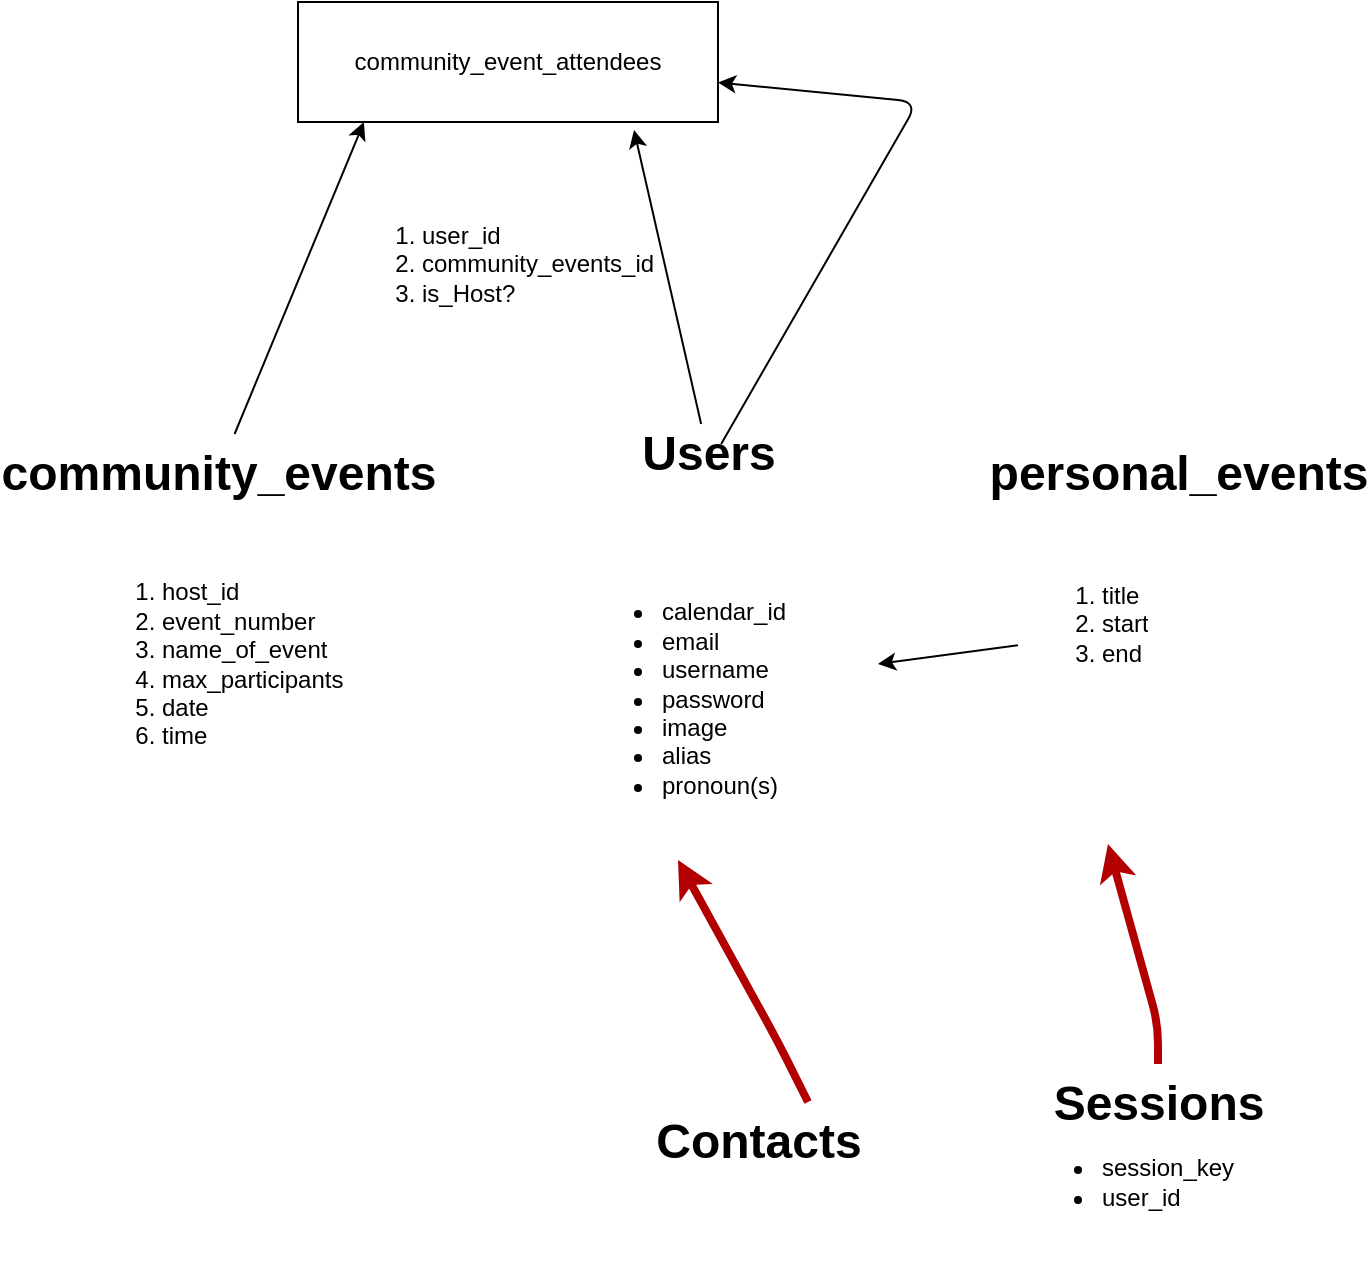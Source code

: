 <mxfile>
    <diagram id="q2SWV9OYWoP8EkNQSArm" name="Page-1">
        <mxGraphModel dx="1047" dy="720" grid="1" gridSize="10" guides="1" tooltips="1" connect="1" arrows="1" fold="1" page="1" pageScale="1" pageWidth="850" pageHeight="1100" math="0" shadow="0">
            <root>
                <mxCell id="0"/>
                <mxCell id="1" parent="0"/>
                <mxCell id="80" style="edgeStyle=none;html=1;entryX=0.8;entryY=1.067;entryDx=0;entryDy=0;entryPerimeter=0;" edge="1" parent="1" source="6" target="79">
                    <mxGeometry relative="1" as="geometry">
                        <mxPoint x="390" y="170" as="targetPoint"/>
                    </mxGeometry>
                </mxCell>
                <mxCell id="6" value="Users" style="text;strokeColor=none;fillColor=none;html=1;fontSize=24;fontStyle=1;verticalAlign=middle;align=center;" parent="1" vertex="1">
                    <mxGeometry x="387.5" y="221" width="95" height="30" as="geometry"/>
                </mxCell>
                <mxCell id="8" value="personal_events" style="text;strokeColor=none;fillColor=none;html=1;fontSize=24;fontStyle=1;verticalAlign=middle;align=center;" parent="1" vertex="1">
                    <mxGeometry x="620" y="226" width="100" height="40" as="geometry"/>
                </mxCell>
                <mxCell id="9" value="&lt;div&gt;&lt;br&gt;&lt;/div&gt;&lt;ul&gt;&lt;li&gt;calendar_id&lt;/li&gt;&lt;li&gt;email&lt;/li&gt;&lt;li&gt;username&lt;/li&gt;&lt;li&gt;password&lt;/li&gt;&lt;li&gt;image&lt;/li&gt;&lt;li&gt;alias&lt;/li&gt;&lt;li&gt;pronoun(s)&lt;/li&gt;&lt;/ul&gt;" style="text;strokeColor=none;fillColor=none;html=1;whiteSpace=wrap;verticalAlign=middle;overflow=hidden;" parent="1" vertex="1">
                    <mxGeometry x="370" y="266" width="150" height="170" as="geometry"/>
                </mxCell>
                <mxCell id="78" style="edgeStyle=none;html=1;" edge="1" parent="1" source="13" target="9">
                    <mxGeometry relative="1" as="geometry"/>
                </mxCell>
                <mxCell id="13" value="&lt;ol&gt;&lt;li&gt;title&lt;/li&gt;&lt;li&gt;start&lt;/li&gt;&lt;li&gt;end&lt;/li&gt;&lt;/ol&gt;" style="text;strokeColor=none;fillColor=none;html=1;whiteSpace=wrap;verticalAlign=middle;overflow=hidden;" parent="1" vertex="1">
                    <mxGeometry x="590" y="271" width="160" height="100" as="geometry"/>
                </mxCell>
                <mxCell id="15" value="&lt;ul&gt;&lt;li&gt;session_key&lt;/li&gt;&lt;li&gt;user_id&lt;/li&gt;&lt;/ul&gt;" style="text;strokeColor=none;fillColor=none;html=1;whiteSpace=wrap;verticalAlign=middle;overflow=hidden;" parent="1" vertex="1">
                    <mxGeometry x="590" y="560" width="140" height="80" as="geometry"/>
                </mxCell>
                <mxCell id="17" style="edgeStyle=none;html=1;fillColor=#e51400;strokeColor=#B20000;strokeWidth=4;exitX=0.5;exitY=0;exitDx=0;exitDy=0;" parent="1" source="16" edge="1">
                    <mxGeometry relative="1" as="geometry">
                        <mxPoint x="190.909" y="491" as="sourcePoint"/>
                        <Array as="points">
                            <mxPoint x="660" y="521"/>
                        </Array>
                        <mxPoint x="635" y="431" as="targetPoint"/>
                    </mxGeometry>
                </mxCell>
                <mxCell id="16" value="Sessions" style="text;strokeColor=none;fillColor=none;html=1;fontSize=24;fontStyle=1;verticalAlign=middle;align=center;" parent="1" vertex="1">
                    <mxGeometry x="610" y="541" width="100" height="40" as="geometry"/>
                </mxCell>
                <mxCell id="44" value="&lt;ol&gt;&lt;li&gt;host_id&lt;/li&gt;&lt;li&gt;event_number&lt;/li&gt;&lt;li&gt;name_of_event&lt;/li&gt;&lt;li&gt;max_participants&lt;/li&gt;&lt;li&gt;date&lt;/li&gt;&lt;li&gt;time&lt;/li&gt;&lt;/ol&gt;" style="text;strokeColor=none;fillColor=none;html=1;whiteSpace=wrap;verticalAlign=middle;overflow=hidden;" parent="1" vertex="1">
                    <mxGeometry x="120" y="261" width="160" height="160" as="geometry"/>
                </mxCell>
                <mxCell id="81" style="edgeStyle=none;html=1;entryX=0.157;entryY=1;entryDx=0;entryDy=0;entryPerimeter=0;" edge="1" parent="1" source="60" target="79">
                    <mxGeometry relative="1" as="geometry">
                        <mxPoint x="270" y="170" as="targetPoint"/>
                    </mxGeometry>
                </mxCell>
                <mxCell id="60" value="community_events" style="text;strokeColor=none;fillColor=none;html=1;fontSize=24;fontStyle=1;verticalAlign=middle;align=center;" parent="1" vertex="1">
                    <mxGeometry x="140" y="226" width="100" height="40" as="geometry"/>
                </mxCell>
                <mxCell id="74" style="edgeStyle=none;html=1;fillColor=#e51400;strokeColor=#B20000;strokeWidth=4;exitX=0.75;exitY=0;exitDx=0;exitDy=0;" edge="1" parent="1" source="75">
                    <mxGeometry relative="1" as="geometry">
                        <mxPoint x="510" y="560" as="sourcePoint"/>
                        <Array as="points">
                            <mxPoint x="470" y="530"/>
                        </Array>
                        <mxPoint x="420" y="439" as="targetPoint"/>
                    </mxGeometry>
                </mxCell>
                <mxCell id="75" value="Contacts" style="text;strokeColor=none;fillColor=none;html=1;fontSize=24;fontStyle=1;verticalAlign=middle;align=center;" vertex="1" parent="1">
                    <mxGeometry x="410" y="560" width="100" height="40" as="geometry"/>
                </mxCell>
                <mxCell id="79" value="community_event_attendees" style="whiteSpace=wrap;html=1;" vertex="1" parent="1">
                    <mxGeometry x="230" y="10" width="210" height="60" as="geometry"/>
                </mxCell>
                <mxCell id="82" style="edgeStyle=none;html=1;" edge="1" parent="1" target="79">
                    <mxGeometry relative="1" as="geometry">
                        <mxPoint x="470" y="30" as="targetPoint"/>
                        <mxPoint x="441.574" y="231" as="sourcePoint"/>
                        <Array as="points">
                            <mxPoint x="540" y="60"/>
                        </Array>
                    </mxGeometry>
                </mxCell>
                <mxCell id="83" value="&lt;ol&gt;&lt;li&gt;user_id&lt;/li&gt;&lt;li&gt;community_events_id&lt;/li&gt;&lt;li&gt;is_Host?&lt;/li&gt;&lt;/ol&gt;" style="text;strokeColor=none;fillColor=none;html=1;whiteSpace=wrap;verticalAlign=middle;overflow=hidden;" vertex="1" parent="1">
                    <mxGeometry x="250" y="61" width="160" height="160" as="geometry"/>
                </mxCell>
            </root>
        </mxGraphModel>
    </diagram>
</mxfile>